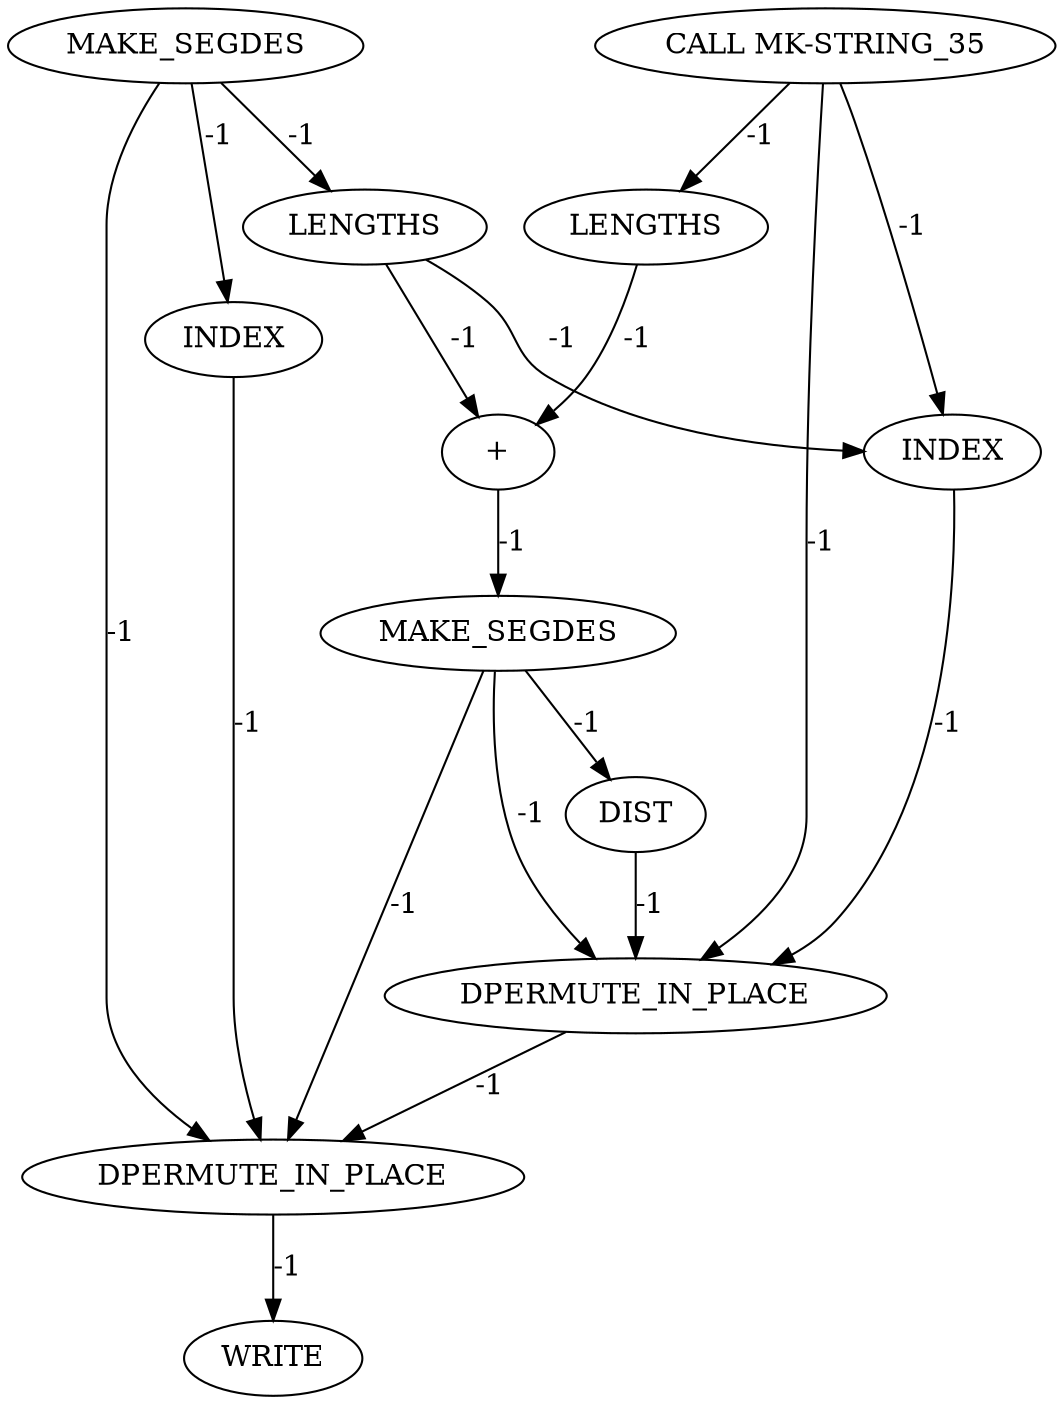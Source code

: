 digraph {
	is_A_INST_1092 [label=MAKE_SEGDES cost=0]
	is_A_INST_5020 [label=INDEX cost=0]
	is_A_INST_5048 [label=MAKE_SEGDES cost=0]
	is_A_INST_5024 [label=LENGTHS cost=0]
	is_A_INST_5078 [label=WRITE cost=0]
	is_A_INST_6688 [label=DPERMUTE_IN_PLACE cost=0]
	is_A_INST_5054 [label=DIST cost=0]
	is_A_INST_5043 [label="+" cost=0]
	is_A_INST_1095 [label="CALL MK-STRING_35" cost=0]
	is_A_INST_6689 [label=DPERMUTE_IN_PLACE cost=0]
	is_A_INST_5032 [label=INDEX cost=0]
	is_A_INST_5042 [label=LENGTHS cost=0]
	is_A_INST_1092 -> is_A_INST_5020 [label=-1 cost=-1]
	is_A_INST_1092 -> is_A_INST_5024 [label=-1 cost=-1]
	is_A_INST_1092 -> is_A_INST_6689 [label=-1 cost=-1]
	is_A_INST_5020 -> is_A_INST_6689 [label=-1 cost=-1]
	is_A_INST_5048 -> is_A_INST_5054 [label=-1 cost=-1]
	is_A_INST_5048 -> is_A_INST_6688 [label=-1 cost=-1]
	is_A_INST_5048 -> is_A_INST_6689 [label=-1 cost=-1]
	is_A_INST_5024 -> is_A_INST_5032 [label=-1 cost=-1]
	is_A_INST_5024 -> is_A_INST_5043 [label=-1 cost=-1]
	is_A_INST_6688 -> is_A_INST_6689 [label=-1 cost=-1]
	is_A_INST_5054 -> is_A_INST_6688 [label=-1 cost=-1]
	is_A_INST_5043 -> is_A_INST_5048 [label=-1 cost=-1]
	is_A_INST_1095 -> is_A_INST_5032 [label=-1 cost=-1]
	is_A_INST_1095 -> is_A_INST_5042 [label=-1 cost=-1]
	is_A_INST_1095 -> is_A_INST_6688 [label=-1 cost=-1]
	is_A_INST_6689 -> is_A_INST_5078 [label=-1 cost=-1]
	is_A_INST_5032 -> is_A_INST_6688 [label=-1 cost=-1]
	is_A_INST_5042 -> is_A_INST_5043 [label=-1 cost=-1]
}
